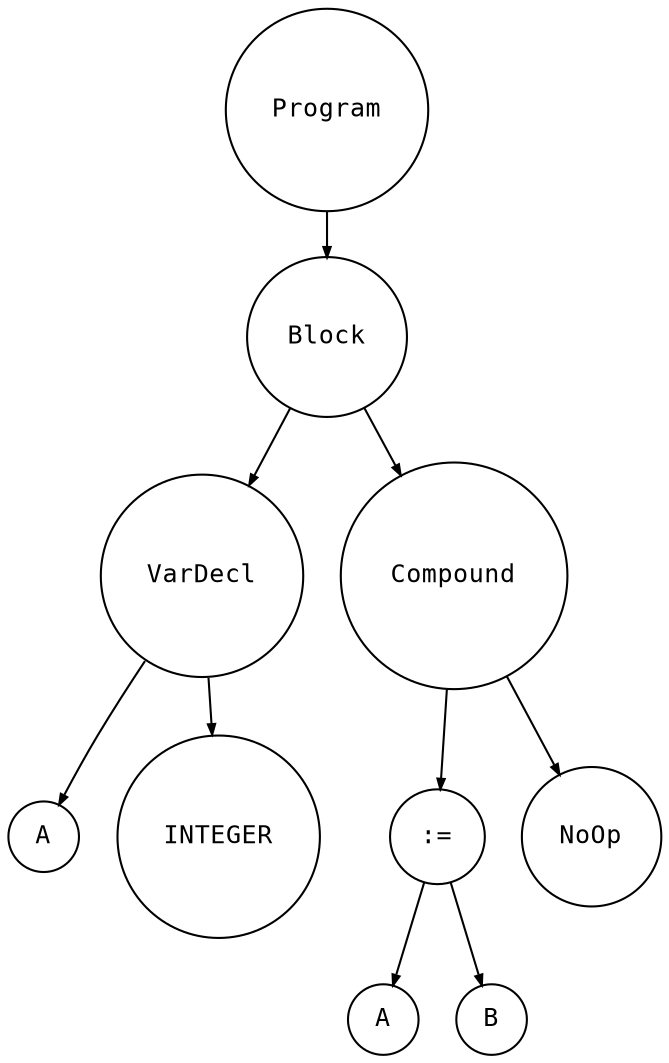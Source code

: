 digraph astgraph {
  node [shape=circle, fontsize=12, fontname="Courier", height=.1];
  ranksep=.3;
  edge [arrowsize=.5]
  node1 [label="Program"]
  node2 [label="Block"]
  node3 [label="VarDecl"]
  node4 [label="A"]
  node3 -> node4
  node5 [label="INTEGER"]
  node3 -> node5
  node6 [label="Compound"]
  node7 [label=":="]
  node8 [label="A"]
  node9 [label="B"]
  node7 -> node8
  node7 -> node9
  node6 -> node7
  node10 [label="NoOp"]
  node6 -> node10
  node2 -> node3
  node2 -> node6
  node1 -> node2
}